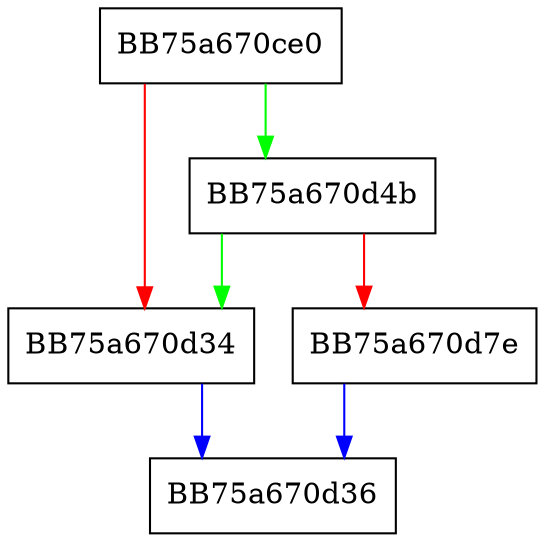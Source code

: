 digraph createProxyMethod {
  node [shape="box"];
  graph [splines=ortho];
  BB75a670ce0 -> BB75a670d4b [color="green"];
  BB75a670ce0 -> BB75a670d34 [color="red"];
  BB75a670d34 -> BB75a670d36 [color="blue"];
  BB75a670d4b -> BB75a670d34 [color="green"];
  BB75a670d4b -> BB75a670d7e [color="red"];
  BB75a670d7e -> BB75a670d36 [color="blue"];
}
